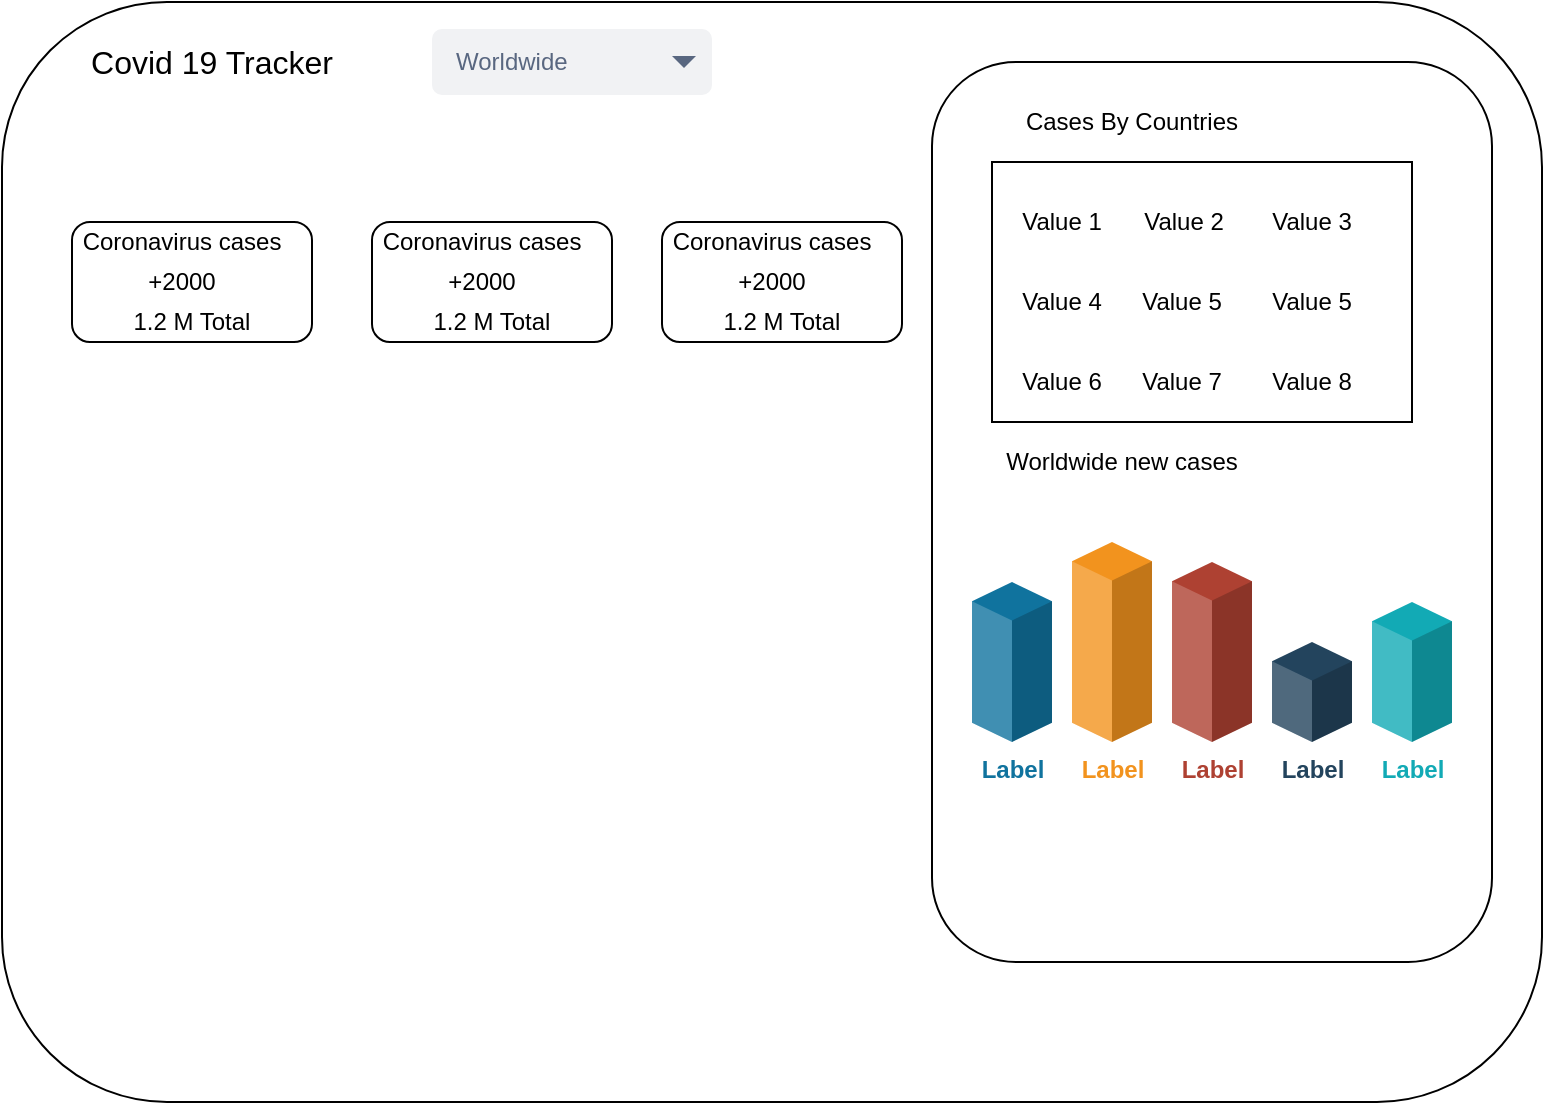 <mxfile version="13.6.10" type="github">
  <diagram id="repvfLsuK14nPwo-Wlku" name="Page-1">
    <mxGraphModel dx="149" dy="385" grid="1" gridSize="10" guides="1" tooltips="1" connect="1" arrows="1" fold="1" page="1" pageScale="1" pageWidth="827" pageHeight="1169" math="0" shadow="0">
      <root>
        <mxCell id="0" />
        <mxCell id="1" parent="0" />
        <mxCell id="BAPyzvW3BOLA4Bpb7Eoy-2" value="" style="rounded=1;whiteSpace=wrap;html=1;" vertex="1" parent="1">
          <mxGeometry x="155" y="90" width="770" height="550" as="geometry" />
        </mxCell>
        <mxCell id="BAPyzvW3BOLA4Bpb7Eoy-4" value="&lt;font style=&quot;font-size: 16px&quot;&gt;Covid 19 Tracker&lt;/font&gt;" style="text;html=1;strokeColor=none;fillColor=none;align=center;verticalAlign=middle;whiteSpace=wrap;rounded=0;" vertex="1" parent="1">
          <mxGeometry x="190" y="100" width="140" height="40" as="geometry" />
        </mxCell>
        <mxCell id="BAPyzvW3BOLA4Bpb7Eoy-5" value="Worldwide" style="rounded=1;fillColor=#F1F2F4;strokeColor=none;html=1;fontColor=#596780;align=left;fontSize=12;spacingLeft=10;noLabel=0;" vertex="1" parent="1">
          <mxGeometry x="370" y="103.5" width="140" height="33" as="geometry" />
        </mxCell>
        <mxCell id="BAPyzvW3BOLA4Bpb7Eoy-6" value="" style="shape=triangle;direction=south;fillColor=#596780;strokeColor=none;html=1" vertex="1" parent="BAPyzvW3BOLA4Bpb7Eoy-5">
          <mxGeometry x="1" y="0.5" width="12" height="6" relative="1" as="geometry">
            <mxPoint x="-20" y="-3" as="offset" />
          </mxGeometry>
        </mxCell>
        <mxCell id="BAPyzvW3BOLA4Bpb7Eoy-7" value="" style="rounded=1;whiteSpace=wrap;html=1;" vertex="1" parent="1">
          <mxGeometry x="190" y="200" width="120" height="60" as="geometry" />
        </mxCell>
        <mxCell id="BAPyzvW3BOLA4Bpb7Eoy-8" value="Coronavirus cases" style="text;html=1;strokeColor=none;fillColor=none;align=center;verticalAlign=middle;whiteSpace=wrap;rounded=0;" vertex="1" parent="1">
          <mxGeometry x="190" y="200" width="110" height="20" as="geometry" />
        </mxCell>
        <mxCell id="BAPyzvW3BOLA4Bpb7Eoy-10" value="+2000" style="text;html=1;strokeColor=none;fillColor=none;align=center;verticalAlign=middle;whiteSpace=wrap;rounded=0;" vertex="1" parent="1">
          <mxGeometry x="190" y="220" width="110" height="20" as="geometry" />
        </mxCell>
        <mxCell id="BAPyzvW3BOLA4Bpb7Eoy-12" value="1.2 M Total" style="text;html=1;strokeColor=none;fillColor=none;align=center;verticalAlign=middle;whiteSpace=wrap;rounded=0;" vertex="1" parent="1">
          <mxGeometry x="195" y="240" width="110" height="20" as="geometry" />
        </mxCell>
        <mxCell id="BAPyzvW3BOLA4Bpb7Eoy-21" value="" style="rounded=1;whiteSpace=wrap;html=1;" vertex="1" parent="1">
          <mxGeometry x="340" y="200" width="120" height="60" as="geometry" />
        </mxCell>
        <mxCell id="BAPyzvW3BOLA4Bpb7Eoy-22" value="Coronavirus cases" style="text;html=1;strokeColor=none;fillColor=none;align=center;verticalAlign=middle;whiteSpace=wrap;rounded=0;" vertex="1" parent="1">
          <mxGeometry x="340" y="200" width="110" height="20" as="geometry" />
        </mxCell>
        <mxCell id="BAPyzvW3BOLA4Bpb7Eoy-23" value="+2000" style="text;html=1;strokeColor=none;fillColor=none;align=center;verticalAlign=middle;whiteSpace=wrap;rounded=0;" vertex="1" parent="1">
          <mxGeometry x="340" y="220" width="110" height="20" as="geometry" />
        </mxCell>
        <mxCell id="BAPyzvW3BOLA4Bpb7Eoy-24" value="1.2 M Total" style="text;html=1;strokeColor=none;fillColor=none;align=center;verticalAlign=middle;whiteSpace=wrap;rounded=0;" vertex="1" parent="1">
          <mxGeometry x="345" y="245" width="110" height="10" as="geometry" />
        </mxCell>
        <mxCell id="BAPyzvW3BOLA4Bpb7Eoy-30" value="" style="rounded=1;whiteSpace=wrap;html=1;" vertex="1" parent="1">
          <mxGeometry x="485" y="200" width="120" height="60" as="geometry" />
        </mxCell>
        <mxCell id="BAPyzvW3BOLA4Bpb7Eoy-31" value="Coronavirus cases" style="text;html=1;strokeColor=none;fillColor=none;align=center;verticalAlign=middle;whiteSpace=wrap;rounded=0;" vertex="1" parent="1">
          <mxGeometry x="485" y="200" width="110" height="20" as="geometry" />
        </mxCell>
        <mxCell id="BAPyzvW3BOLA4Bpb7Eoy-32" value="+2000" style="text;html=1;strokeColor=none;fillColor=none;align=center;verticalAlign=middle;whiteSpace=wrap;rounded=0;" vertex="1" parent="1">
          <mxGeometry x="485" y="220" width="110" height="20" as="geometry" />
        </mxCell>
        <mxCell id="BAPyzvW3BOLA4Bpb7Eoy-33" value="1.2 M Total" style="text;html=1;strokeColor=none;fillColor=none;align=center;verticalAlign=middle;whiteSpace=wrap;rounded=0;" vertex="1" parent="1">
          <mxGeometry x="490" y="245" width="110" height="10" as="geometry" />
        </mxCell>
        <mxCell id="BAPyzvW3BOLA4Bpb7Eoy-34" value="" style="rounded=1;whiteSpace=wrap;html=1;" vertex="1" parent="1">
          <mxGeometry x="620" y="120" width="280" height="450" as="geometry" />
        </mxCell>
        <mxCell id="BAPyzvW3BOLA4Bpb7Eoy-36" value="Cases By Countries" style="text;html=1;strokeColor=none;fillColor=none;align=center;verticalAlign=middle;whiteSpace=wrap;rounded=0;" vertex="1" parent="1">
          <mxGeometry x="660" y="140" width="120" height="20" as="geometry" />
        </mxCell>
        <mxCell id="BAPyzvW3BOLA4Bpb7Eoy-37" value="" style="shape=image;html=1;verticalAlign=top;verticalLabelPosition=bottom;labelBackgroundColor=#ffffff;imageAspect=0;aspect=fixed;image=https://cdn1.iconfinder.com/data/icons/flat-and-simple-part-1/128/location-128.png" vertex="1" parent="1">
          <mxGeometry x="202" y="272" width="308" height="308" as="geometry" />
        </mxCell>
        <mxCell id="BAPyzvW3BOLA4Bpb7Eoy-38" value="Worldwide new cases" style="text;html=1;strokeColor=none;fillColor=none;align=center;verticalAlign=middle;whiteSpace=wrap;rounded=0;" vertex="1" parent="1">
          <mxGeometry x="650" y="310" width="130" height="20" as="geometry" />
        </mxCell>
        <mxCell id="BAPyzvW3BOLA4Bpb7Eoy-39" value="Label" style="verticalLabelPosition=bottom;verticalAlign=top;html=1;shape=mxgraph.infographic.shadedCube;isoAngle=15;fillColor=#10739E;strokeColor=none;fontStyle=1;fontColor=#10739E;fontSize=12;shadow=0;" vertex="1" parent="1">
          <mxGeometry x="640" y="380" width="40" height="80" as="geometry" />
        </mxCell>
        <mxCell id="BAPyzvW3BOLA4Bpb7Eoy-40" value="Label" style="verticalLabelPosition=bottom;verticalAlign=top;html=1;shape=mxgraph.infographic.shadedCube;isoAngle=15;fillColor=#F2931E;strokeColor=none;fontStyle=1;fontColor=#F2931E;fontSize=12;shadow=0;" vertex="1" parent="1">
          <mxGeometry x="690" y="360" width="40" height="100" as="geometry" />
        </mxCell>
        <mxCell id="BAPyzvW3BOLA4Bpb7Eoy-41" value="Label" style="verticalLabelPosition=bottom;verticalAlign=top;html=1;shape=mxgraph.infographic.shadedCube;isoAngle=15;fillColor=#AE4132;strokeColor=none;fontStyle=1;fontColor=#AE4132;fontSize=12;shadow=0;" vertex="1" parent="1">
          <mxGeometry x="740" y="370" width="40" height="90" as="geometry" />
        </mxCell>
        <mxCell id="BAPyzvW3BOLA4Bpb7Eoy-42" value="Label" style="verticalLabelPosition=bottom;verticalAlign=top;html=1;shape=mxgraph.infographic.shadedCube;isoAngle=15;fillColor=#23445D;strokeColor=none;fontStyle=1;fontColor=#23445D;fontSize=12;shadow=0;" vertex="1" parent="1">
          <mxGeometry x="790" y="410" width="40" height="50" as="geometry" />
        </mxCell>
        <mxCell id="BAPyzvW3BOLA4Bpb7Eoy-43" value="Label" style="verticalLabelPosition=bottom;verticalAlign=top;html=1;shape=mxgraph.infographic.shadedCube;isoAngle=15;fillColor=#12AAB5;strokeColor=none;fontStyle=1;fontColor=#12AAB5;fontSize=12;shadow=0;" vertex="1" parent="1">
          <mxGeometry x="840" y="390" width="40" height="70" as="geometry" />
        </mxCell>
        <mxCell id="BAPyzvW3BOLA4Bpb7Eoy-44" value="" style="rounded=0;whiteSpace=wrap;html=1;" vertex="1" parent="1">
          <mxGeometry x="650" y="170" width="210" height="130" as="geometry" />
        </mxCell>
        <mxCell id="BAPyzvW3BOLA4Bpb7Eoy-45" value="Value 1" style="text;html=1;strokeColor=none;fillColor=none;align=center;verticalAlign=middle;whiteSpace=wrap;rounded=0;" vertex="1" parent="1">
          <mxGeometry x="660" y="190" width="50" height="20" as="geometry" />
        </mxCell>
        <mxCell id="BAPyzvW3BOLA4Bpb7Eoy-46" value="Value 2" style="text;html=1;strokeColor=none;fillColor=none;align=center;verticalAlign=middle;whiteSpace=wrap;rounded=0;" vertex="1" parent="1">
          <mxGeometry x="721" y="190" width="50" height="20" as="geometry" />
        </mxCell>
        <mxCell id="BAPyzvW3BOLA4Bpb7Eoy-47" value="Value 3" style="text;html=1;strokeColor=none;fillColor=none;align=center;verticalAlign=middle;whiteSpace=wrap;rounded=0;" vertex="1" parent="1">
          <mxGeometry x="785" y="190" width="50" height="20" as="geometry" />
        </mxCell>
        <mxCell id="BAPyzvW3BOLA4Bpb7Eoy-48" value="Value 5" style="text;html=1;strokeColor=none;fillColor=none;align=center;verticalAlign=middle;whiteSpace=wrap;rounded=0;" vertex="1" parent="1">
          <mxGeometry x="785" y="230" width="50" height="20" as="geometry" />
        </mxCell>
        <mxCell id="BAPyzvW3BOLA4Bpb7Eoy-49" value="Value 5" style="text;html=1;strokeColor=none;fillColor=none;align=center;verticalAlign=middle;whiteSpace=wrap;rounded=0;" vertex="1" parent="1">
          <mxGeometry x="720" y="230" width="50" height="20" as="geometry" />
        </mxCell>
        <mxCell id="BAPyzvW3BOLA4Bpb7Eoy-50" value="Value 4" style="text;html=1;strokeColor=none;fillColor=none;align=center;verticalAlign=middle;whiteSpace=wrap;rounded=0;" vertex="1" parent="1">
          <mxGeometry x="660" y="230" width="50" height="20" as="geometry" />
        </mxCell>
        <mxCell id="BAPyzvW3BOLA4Bpb7Eoy-51" value="Value 6" style="text;html=1;strokeColor=none;fillColor=none;align=center;verticalAlign=middle;whiteSpace=wrap;rounded=0;" vertex="1" parent="1">
          <mxGeometry x="660" y="270" width="50" height="20" as="geometry" />
        </mxCell>
        <mxCell id="BAPyzvW3BOLA4Bpb7Eoy-52" value="Value 7" style="text;html=1;strokeColor=none;fillColor=none;align=center;verticalAlign=middle;whiteSpace=wrap;rounded=0;" vertex="1" parent="1">
          <mxGeometry x="720" y="270" width="50" height="20" as="geometry" />
        </mxCell>
        <mxCell id="BAPyzvW3BOLA4Bpb7Eoy-53" value="Value 8" style="text;html=1;strokeColor=none;fillColor=none;align=center;verticalAlign=middle;whiteSpace=wrap;rounded=0;" vertex="1" parent="1">
          <mxGeometry x="785" y="270" width="50" height="20" as="geometry" />
        </mxCell>
      </root>
    </mxGraphModel>
  </diagram>
</mxfile>
